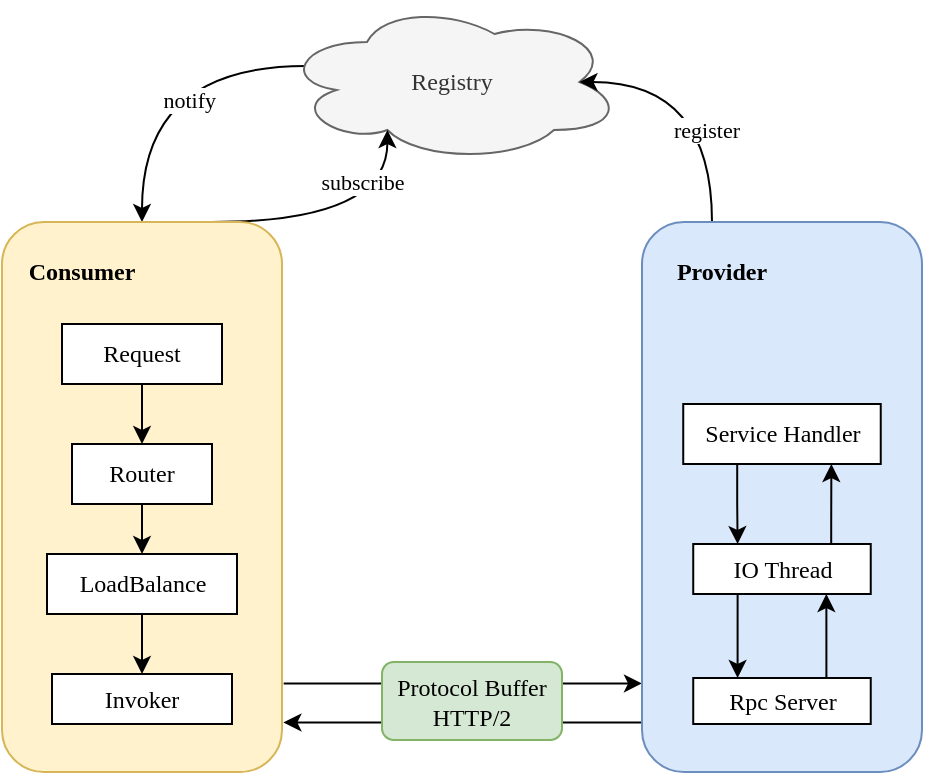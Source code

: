 <mxfile version="26.0.14">
  <diagram name="第 1 页" id="NeJ6XsY5_A4ip7li1P60">
    <mxGraphModel dx="867" dy="573" grid="1" gridSize="10" guides="1" tooltips="1" connect="1" arrows="1" fold="1" page="1" pageScale="1" pageWidth="827" pageHeight="1169" math="0" shadow="0">
      <root>
        <mxCell id="0" />
        <mxCell id="1" parent="0" />
        <mxCell id="UCOcALUk2iL8AtdviBTW-11" style="rounded=0;orthogonalLoop=1;jettySize=auto;html=1;exitX=0.07;exitY=0.4;exitDx=0;exitDy=0;exitPerimeter=0;entryX=0.5;entryY=0;entryDx=0;entryDy=0;fontFamily=Times New Roman;edgeStyle=orthogonalEdgeStyle;curved=1;" edge="1" parent="1" source="UCOcALUk2iL8AtdviBTW-6" target="UCOcALUk2iL8AtdviBTW-2">
          <mxGeometry relative="1" as="geometry">
            <Array as="points">
              <mxPoint x="140" y="232" />
            </Array>
          </mxGeometry>
        </mxCell>
        <mxCell id="UCOcALUk2iL8AtdviBTW-12" value="&amp;nbsp;notify" style="edgeLabel;html=1;align=center;verticalAlign=middle;resizable=0;points=[];fontFamily=Times New Roman;" vertex="1" connectable="0" parent="UCOcALUk2iL8AtdviBTW-11">
          <mxGeometry x="-0.017" y="2" relative="1" as="geometry">
            <mxPoint x="18" y="15" as="offset" />
          </mxGeometry>
        </mxCell>
        <mxCell id="UCOcALUk2iL8AtdviBTW-6" value="Registry" style="ellipse;shape=cloud;whiteSpace=wrap;html=1;fontFamily=Times New Roman;fillColor=#f5f5f5;strokeColor=#666666;fontColor=#333333;" vertex="1" parent="1">
          <mxGeometry x="210" y="200" width="170" height="80" as="geometry" />
        </mxCell>
        <mxCell id="UCOcALUk2iL8AtdviBTW-9" style="rounded=0;orthogonalLoop=1;jettySize=auto;html=1;fontFamily=Times New Roman;entryX=0.31;entryY=0.8;entryDx=0;entryDy=0;entryPerimeter=0;exitX=0.75;exitY=0;exitDx=0;exitDy=0;edgeStyle=orthogonalEdgeStyle;curved=1;" edge="1" parent="1" source="UCOcALUk2iL8AtdviBTW-2" target="UCOcALUk2iL8AtdviBTW-6">
          <mxGeometry relative="1" as="geometry">
            <mxPoint x="240" y="280" as="targetPoint" />
            <Array as="points">
              <mxPoint x="263" y="310" />
            </Array>
          </mxGeometry>
        </mxCell>
        <mxCell id="UCOcALUk2iL8AtdviBTW-10" value="subscribe" style="edgeLabel;html=1;align=center;verticalAlign=middle;resizable=0;points=[];fontFamily=Times New Roman;" vertex="1" connectable="0" parent="UCOcALUk2iL8AtdviBTW-9">
          <mxGeometry x="-0.225" y="1" relative="1" as="geometry">
            <mxPoint x="23" y="-19" as="offset" />
          </mxGeometry>
        </mxCell>
        <mxCell id="UCOcALUk2iL8AtdviBTW-13" style="edgeStyle=orthogonalEdgeStyle;rounded=0;orthogonalLoop=1;jettySize=auto;html=1;exitX=0.25;exitY=0;exitDx=0;exitDy=0;entryX=0.875;entryY=0.5;entryDx=0;entryDy=0;entryPerimeter=0;fontFamily=Times New Roman;curved=1;" edge="1" parent="1" source="UCOcALUk2iL8AtdviBTW-3" target="UCOcALUk2iL8AtdviBTW-6">
          <mxGeometry relative="1" as="geometry">
            <Array as="points">
              <mxPoint x="425" y="240" />
            </Array>
          </mxGeometry>
        </mxCell>
        <mxCell id="UCOcALUk2iL8AtdviBTW-14" value="register" style="edgeLabel;html=1;align=center;verticalAlign=middle;resizable=0;points=[];fontFamily=Times New Roman;" vertex="1" connectable="0" parent="UCOcALUk2iL8AtdviBTW-13">
          <mxGeometry x="-0.034" y="3" relative="1" as="geometry">
            <mxPoint y="20" as="offset" />
          </mxGeometry>
        </mxCell>
        <mxCell id="UCOcALUk2iL8AtdviBTW-32" value="" style="endArrow=classic;html=1;rounded=0;exitX=1.006;exitY=0.839;exitDx=0;exitDy=0;exitPerimeter=0;entryX=0;entryY=0.839;entryDx=0;entryDy=0;entryPerimeter=0;fontFamily=Times New Roman;" edge="1" parent="1" source="UCOcALUk2iL8AtdviBTW-2" target="UCOcALUk2iL8AtdviBTW-3">
          <mxGeometry width="50" height="50" relative="1" as="geometry">
            <mxPoint x="300" y="610" as="sourcePoint" />
            <mxPoint x="350" y="560" as="targetPoint" />
          </mxGeometry>
        </mxCell>
        <mxCell id="UCOcALUk2iL8AtdviBTW-33" value="" style="endArrow=classic;html=1;rounded=0;exitX=0;exitY=0.91;exitDx=0;exitDy=0;exitPerimeter=0;entryX=1.005;entryY=0.91;entryDx=0;entryDy=0;entryPerimeter=0;fontFamily=Times New Roman;" edge="1" parent="1" source="UCOcALUk2iL8AtdviBTW-3" target="UCOcALUk2iL8AtdviBTW-2">
          <mxGeometry width="50" height="50" relative="1" as="geometry">
            <mxPoint x="450" y="550" as="sourcePoint" />
            <mxPoint x="211" y="550" as="targetPoint" />
          </mxGeometry>
        </mxCell>
        <mxCell id="UCOcALUk2iL8AtdviBTW-39" value="" style="group;fontStyle=1;fontFamily=Times New Roman;" vertex="1" connectable="0" parent="1">
          <mxGeometry x="70" y="310" width="140" height="275" as="geometry" />
        </mxCell>
        <mxCell id="UCOcALUk2iL8AtdviBTW-2" value="" style="rounded=1;whiteSpace=wrap;html=1;fontFamily=Times New Roman;fillColor=#fff2cc;strokeColor=#d6b656;" vertex="1" parent="UCOcALUk2iL8AtdviBTW-39">
          <mxGeometry width="140" height="275" as="geometry" />
        </mxCell>
        <mxCell id="UCOcALUk2iL8AtdviBTW-37" style="edgeStyle=orthogonalEdgeStyle;rounded=0;orthogonalLoop=1;jettySize=auto;html=1;entryX=0.5;entryY=0;entryDx=0;entryDy=0;fontFamily=Times New Roman;" edge="1" parent="UCOcALUk2iL8AtdviBTW-39" source="UCOcALUk2iL8AtdviBTW-4" target="UCOcALUk2iL8AtdviBTW-7">
          <mxGeometry relative="1" as="geometry" />
        </mxCell>
        <mxCell id="UCOcALUk2iL8AtdviBTW-4" value="Router" style="rounded=0;whiteSpace=wrap;html=1;fontFamily=Times New Roman;" vertex="1" parent="UCOcALUk2iL8AtdviBTW-39">
          <mxGeometry x="35" y="111" width="70" height="30" as="geometry" />
        </mxCell>
        <mxCell id="UCOcALUk2iL8AtdviBTW-38" style="edgeStyle=orthogonalEdgeStyle;rounded=0;orthogonalLoop=1;jettySize=auto;html=1;entryX=0.5;entryY=0;entryDx=0;entryDy=0;fontFamily=Times New Roman;" edge="1" parent="UCOcALUk2iL8AtdviBTW-39" source="UCOcALUk2iL8AtdviBTW-7" target="UCOcALUk2iL8AtdviBTW-8">
          <mxGeometry relative="1" as="geometry" />
        </mxCell>
        <mxCell id="UCOcALUk2iL8AtdviBTW-7" value="LoadBalance" style="rounded=0;whiteSpace=wrap;html=1;fontFamily=Times New Roman;" vertex="1" parent="UCOcALUk2iL8AtdviBTW-39">
          <mxGeometry x="22.5" y="166" width="95" height="30" as="geometry" />
        </mxCell>
        <mxCell id="UCOcALUk2iL8AtdviBTW-8" value="Invoker" style="rounded=0;whiteSpace=wrap;html=1;fontFamily=Times New Roman;" vertex="1" parent="UCOcALUk2iL8AtdviBTW-39">
          <mxGeometry x="25" y="226" width="90" height="25" as="geometry" />
        </mxCell>
        <mxCell id="UCOcALUk2iL8AtdviBTW-35" style="edgeStyle=orthogonalEdgeStyle;rounded=0;orthogonalLoop=1;jettySize=auto;html=1;entryX=0.5;entryY=0;entryDx=0;entryDy=0;fontFamily=Times New Roman;" edge="1" parent="UCOcALUk2iL8AtdviBTW-39" source="UCOcALUk2iL8AtdviBTW-19" target="UCOcALUk2iL8AtdviBTW-4">
          <mxGeometry relative="1" as="geometry" />
        </mxCell>
        <mxCell id="UCOcALUk2iL8AtdviBTW-19" value="Request" style="rounded=0;whiteSpace=wrap;html=1;fontFamily=Times New Roman;" vertex="1" parent="UCOcALUk2iL8AtdviBTW-39">
          <mxGeometry x="30" y="51" width="80" height="30" as="geometry" />
        </mxCell>
        <mxCell id="UCOcALUk2iL8AtdviBTW-42" value="&lt;b&gt;Consumer&lt;/b&gt;" style="text;html=1;align=center;verticalAlign=middle;whiteSpace=wrap;rounded=0;fontFamily=Times New Roman;" vertex="1" parent="UCOcALUk2iL8AtdviBTW-39">
          <mxGeometry x="10" y="10" width="60" height="30" as="geometry" />
        </mxCell>
        <mxCell id="UCOcALUk2iL8AtdviBTW-40" value="" style="group;fontFamily=Times New Roman;" vertex="1" connectable="0" parent="1">
          <mxGeometry x="390" y="310" width="140" height="275" as="geometry" />
        </mxCell>
        <mxCell id="UCOcALUk2iL8AtdviBTW-3" value="" style="rounded=1;whiteSpace=wrap;html=1;fontFamily=Times New Roman;fillColor=#dae8fc;strokeColor=#6c8ebf;" vertex="1" parent="UCOcALUk2iL8AtdviBTW-40">
          <mxGeometry width="140" height="275" as="geometry" />
        </mxCell>
        <mxCell id="UCOcALUk2iL8AtdviBTW-26" style="edgeStyle=orthogonalEdgeStyle;rounded=0;orthogonalLoop=1;jettySize=auto;html=1;entryX=0.75;entryY=1;entryDx=0;entryDy=0;fontFamily=Times New Roman;" edge="1" parent="UCOcALUk2iL8AtdviBTW-40" source="UCOcALUk2iL8AtdviBTW-5" target="UCOcALUk2iL8AtdviBTW-23">
          <mxGeometry relative="1" as="geometry">
            <Array as="points">
              <mxPoint x="92.62" y="208" />
            </Array>
          </mxGeometry>
        </mxCell>
        <mxCell id="UCOcALUk2iL8AtdviBTW-28" style="edgeStyle=orthogonalEdgeStyle;rounded=0;orthogonalLoop=1;jettySize=auto;html=1;exitX=0.25;exitY=1;exitDx=0;exitDy=0;fontFamily=Times New Roman;" edge="1" parent="UCOcALUk2iL8AtdviBTW-40" source="UCOcALUk2iL8AtdviBTW-23" target="UCOcALUk2iL8AtdviBTW-5">
          <mxGeometry relative="1" as="geometry">
            <Array as="points">
              <mxPoint x="47.62" y="207" />
              <mxPoint x="47.62" y="207" />
            </Array>
          </mxGeometry>
        </mxCell>
        <mxCell id="UCOcALUk2iL8AtdviBTW-5" value="Rpc Server" style="rounded=0;whiteSpace=wrap;html=1;fontFamily=Times New Roman;" vertex="1" parent="UCOcALUk2iL8AtdviBTW-40">
          <mxGeometry x="25.62" y="228" width="88.75" height="23" as="geometry" />
        </mxCell>
        <mxCell id="UCOcALUk2iL8AtdviBTW-20" value="Service Handler" style="rounded=0;whiteSpace=wrap;html=1;fontFamily=Times New Roman;" vertex="1" parent="UCOcALUk2iL8AtdviBTW-40">
          <mxGeometry x="20.62" y="91" width="98.75" height="30" as="geometry" />
        </mxCell>
        <mxCell id="UCOcALUk2iL8AtdviBTW-30" style="edgeStyle=orthogonalEdgeStyle;rounded=0;orthogonalLoop=1;jettySize=auto;html=1;entryX=0.75;entryY=1;entryDx=0;entryDy=0;fontFamily=Times New Roman;" edge="1" parent="UCOcALUk2iL8AtdviBTW-40" source="UCOcALUk2iL8AtdviBTW-23" target="UCOcALUk2iL8AtdviBTW-20">
          <mxGeometry relative="1" as="geometry">
            <Array as="points">
              <mxPoint x="94.62" y="151" />
              <mxPoint x="94.62" y="151" />
            </Array>
          </mxGeometry>
        </mxCell>
        <mxCell id="UCOcALUk2iL8AtdviBTW-31" style="edgeStyle=orthogonalEdgeStyle;rounded=0;orthogonalLoop=1;jettySize=auto;html=1;exitX=0.25;exitY=1;exitDx=0;exitDy=0;entryX=0.25;entryY=0;entryDx=0;entryDy=0;fontFamily=Times New Roman;" edge="1" parent="UCOcALUk2iL8AtdviBTW-40" source="UCOcALUk2iL8AtdviBTW-20" target="UCOcALUk2iL8AtdviBTW-23">
          <mxGeometry relative="1" as="geometry">
            <Array as="points">
              <mxPoint x="47.62" y="121" />
              <mxPoint x="47.62" y="141" />
            </Array>
          </mxGeometry>
        </mxCell>
        <mxCell id="UCOcALUk2iL8AtdviBTW-23" value="IO Thread" style="rounded=0;whiteSpace=wrap;html=1;fontFamily=Times New Roman;" vertex="1" parent="UCOcALUk2iL8AtdviBTW-40">
          <mxGeometry x="25.62" y="161" width="88.75" height="25" as="geometry" />
        </mxCell>
        <mxCell id="UCOcALUk2iL8AtdviBTW-53" value="Provider" style="text;html=1;align=center;verticalAlign=middle;whiteSpace=wrap;rounded=0;fontStyle=1;fontFamily=Times New Roman;" vertex="1" parent="UCOcALUk2iL8AtdviBTW-40">
          <mxGeometry x="10" y="10" width="60" height="30" as="geometry" />
        </mxCell>
        <mxCell id="UCOcALUk2iL8AtdviBTW-41" value="Protocol Buffer&lt;div&gt;HTTP/2&lt;/div&gt;" style="rounded=1;whiteSpace=wrap;html=1;fontFamily=Times New Roman;fillColor=#d5e8d4;strokeColor=#82b366;" vertex="1" parent="1">
          <mxGeometry x="260" y="530" width="90" height="39" as="geometry" />
        </mxCell>
      </root>
    </mxGraphModel>
  </diagram>
</mxfile>
